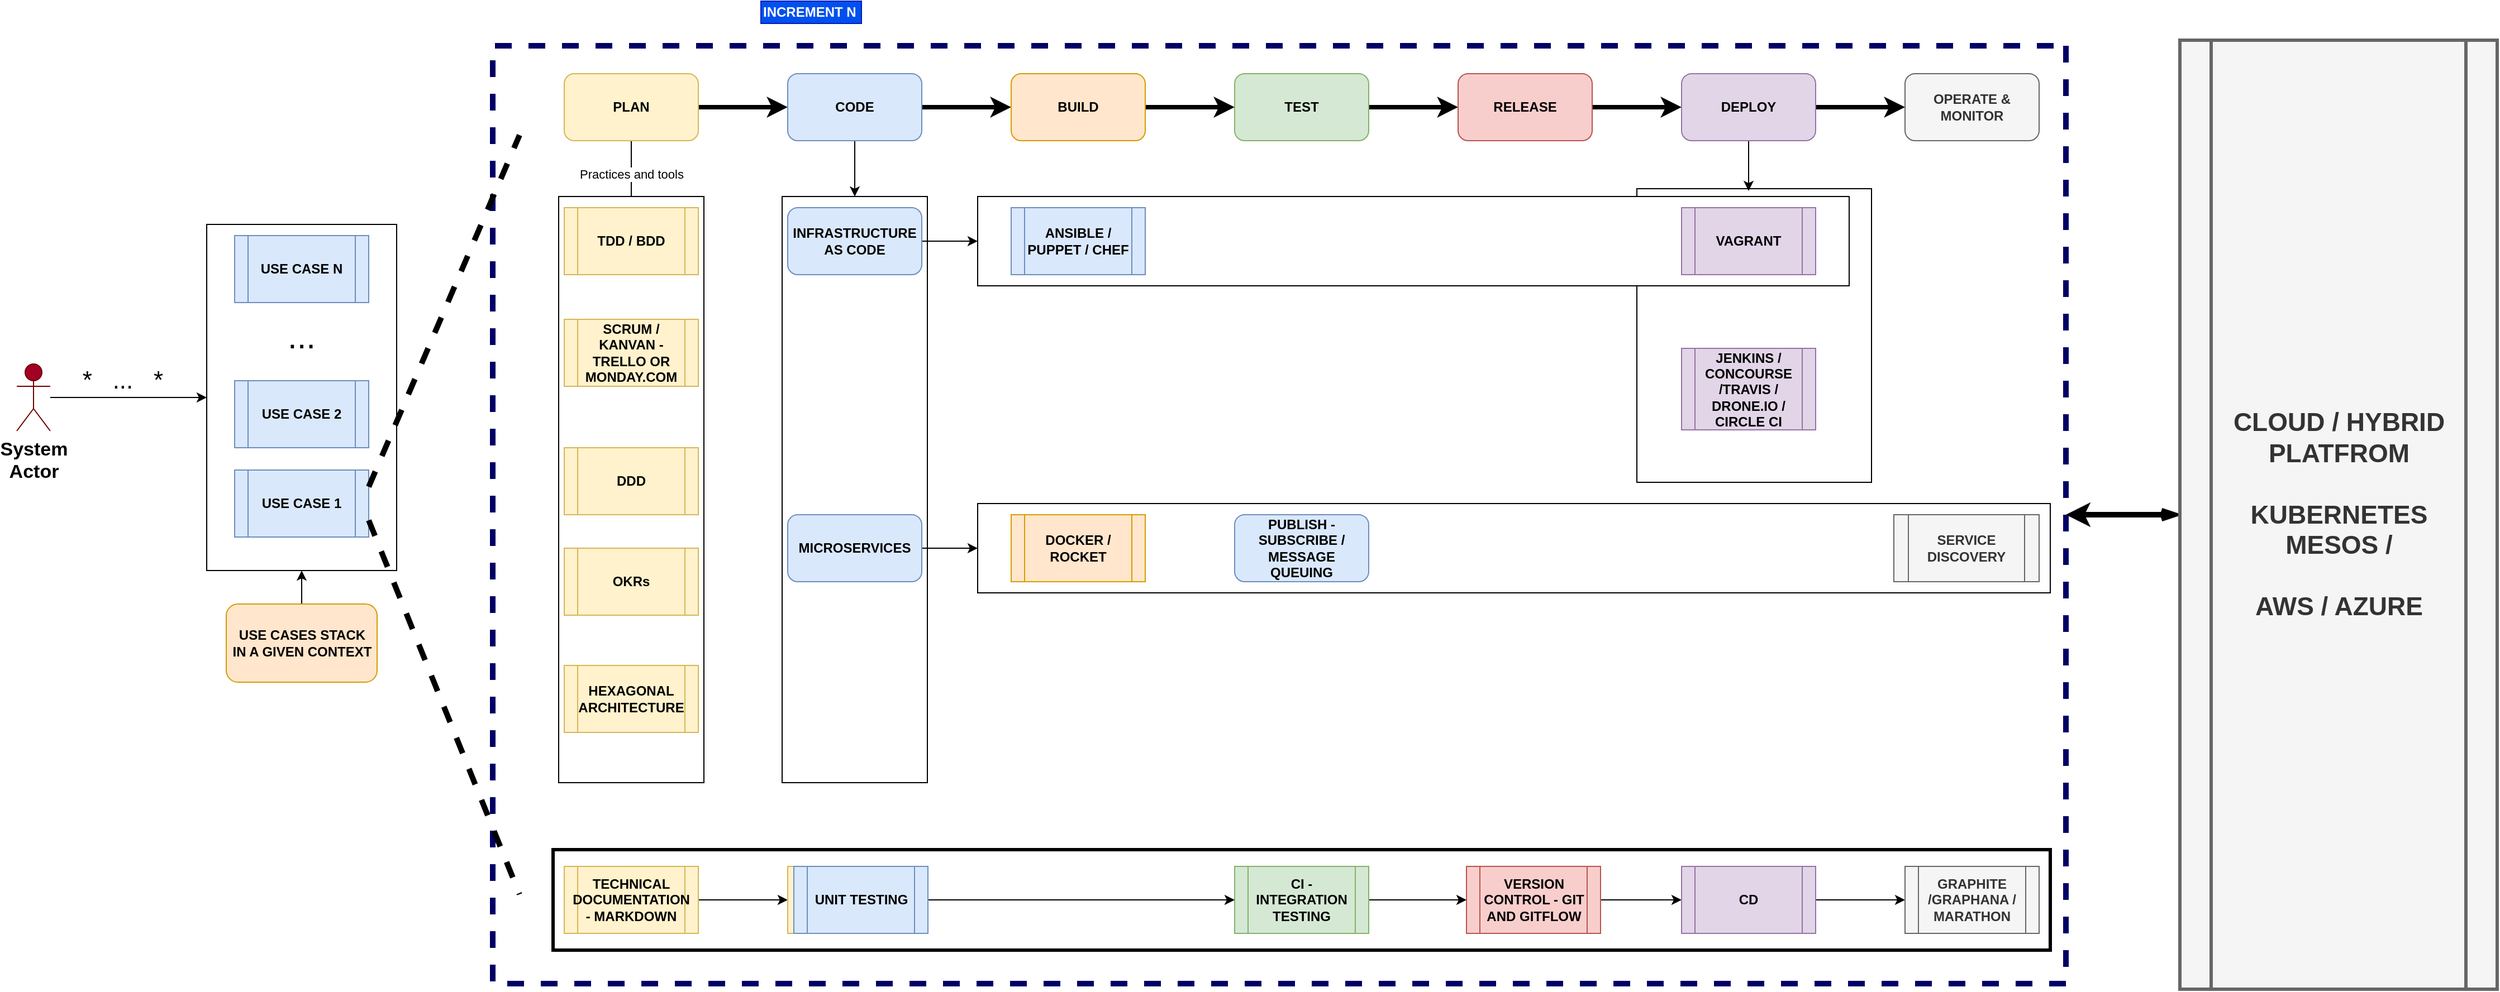 <mxfile version="11.1.2" type="google"><diagram id="YcmuSLbPdouQr_23vnyY" name="Page-1"><mxGraphModel dx="2522" dy="1650" grid="1" gridSize="10" guides="1" tooltips="1" connect="1" arrows="1" fold="1" page="1" pageScale="1" pageWidth="827" pageHeight="1169" math="0" shadow="0"><root><mxCell id="0"/><mxCell id="1" parent="0"/><mxCell id="ZgRVs-2O_2lIZbLbdkYy-42" value="" style="rounded=0;whiteSpace=wrap;html=1;dashed=1;strokeColor=#000066;strokeWidth=5;rotation=90;" parent="1" vertex="1"><mxGeometry x="-460" y="-324" width="840" height="1408" as="geometry"/></mxCell><mxCell id="0cGqEZGla3xC0IMa4PjM-22" value="" style="rounded=0;whiteSpace=wrap;html=1;" parent="1" vertex="1"><mxGeometry x="280" y="88" width="210" height="263" as="geometry"/></mxCell><mxCell id="0cGqEZGla3xC0IMa4PjM-7" value="" style="rounded=0;whiteSpace=wrap;html=1;" parent="1" vertex="1"><mxGeometry x="-485" y="95" width="130" height="525" as="geometry"/></mxCell><mxCell id="0cGqEZGla3xC0IMa4PjM-3" value="" style="rounded=0;whiteSpace=wrap;html=1;strokeWidth=3;" parent="1" vertex="1"><mxGeometry x="-690" y="680" width="1340" height="90" as="geometry"/></mxCell><mxCell id="ZgRVs-2O_2lIZbLbdkYy-2" value="" style="rounded=0;whiteSpace=wrap;html=1;" parent="1" vertex="1"><mxGeometry x="-310" y="95" width="780" height="80" as="geometry"/></mxCell><mxCell id="0cGqEZGla3xC0IMa4PjM-15" value="" style="edgeStyle=orthogonalEdgeStyle;rounded=0;orthogonalLoop=1;jettySize=auto;html=1;entryX=0;entryY=0.5;entryDx=0;entryDy=0;" parent="1" source="ZgRVs-2O_2lIZbLbdkYy-3" target="ZgRVs-2O_2lIZbLbdkYy-2" edge="1"><mxGeometry relative="1" as="geometry"/></mxCell><mxCell id="ZgRVs-2O_2lIZbLbdkYy-3" value="INFRASTRUCTURE AS CODE " style="rounded=1;whiteSpace=wrap;html=1;fontStyle=1;fillColor=#dae8fc;strokeColor=#6c8ebf;" parent="1" vertex="1"><mxGeometry x="-480" y="105" width="120" height="60" as="geometry"/></mxCell><mxCell id="0cGqEZGla3xC0IMa4PjM-19" value="" style="edgeStyle=orthogonalEdgeStyle;rounded=0;orthogonalLoop=1;jettySize=auto;html=1;entryX=0;entryY=0.5;entryDx=0;entryDy=0;" parent="1" source="ZgRVs-2O_2lIZbLbdkYy-4" target="ZgRVs-2O_2lIZbLbdkYy-16" edge="1"><mxGeometry relative="1" as="geometry"/></mxCell><mxCell id="ZgRVs-2O_2lIZbLbdkYy-4" value="MICROSERVICES" style="rounded=1;whiteSpace=wrap;html=1;fontStyle=1;fillColor=#dae8fc;strokeColor=#6c8ebf;" parent="1" vertex="1"><mxGeometry x="-480" y="380" width="120" height="60" as="geometry"/></mxCell><mxCell id="ZgRVs-2O_2lIZbLbdkYy-5" value="FUNCTIONAL PROGRAMMING - GO / RUST / ELIXIR" style="rounded=1;whiteSpace=wrap;html=1;fillColor=#dae8fc;strokeColor=#6c8ebf;fontStyle=1" parent="1" vertex="1"><mxGeometry x="-80" y="380" width="120" height="60" as="geometry"/></mxCell><mxCell id="BX69n0hId4zrKsdPu4fu-22" value="" style="edgeStyle=orthogonalEdgeStyle;rounded=0;orthogonalLoop=1;jettySize=auto;html=1;labelBackgroundColor=#000000;strokeColor=#000000;strokeWidth=4;fontSize=22;fontColor=#000000;" parent="1" source="ZgRVs-2O_2lIZbLbdkYy-6" target="BX69n0hId4zrKsdPu4fu-21" edge="1"><mxGeometry relative="1" as="geometry"/></mxCell><mxCell id="0cGqEZGla3xC0IMa4PjM-6" value="Practices and tools" style="edgeStyle=orthogonalEdgeStyle;rounded=0;orthogonalLoop=1;jettySize=auto;html=1;" parent="1" source="ZgRVs-2O_2lIZbLbdkYy-6" target="ZgRVs-2O_2lIZbLbdkYy-21" edge="1"><mxGeometry relative="1" as="geometry"/></mxCell><mxCell id="ZgRVs-2O_2lIZbLbdkYy-6" value="PLAN" style="rounded=1;whiteSpace=wrap;html=1;fillColor=#fff2cc;strokeColor=#d6b656;fontStyle=1" parent="1" vertex="1"><mxGeometry x="-680" y="-15" width="120" height="60" as="geometry"/></mxCell><mxCell id="BX69n0hId4zrKsdPu4fu-24" value="" style="edgeStyle=orthogonalEdgeStyle;rounded=0;orthogonalLoop=1;jettySize=auto;html=1;labelBackgroundColor=#000000;strokeColor=#000000;strokeWidth=4;fontSize=22;fontColor=#000000;" parent="1" source="BX69n0hId4zrKsdPu4fu-21" target="BX69n0hId4zrKsdPu4fu-23" edge="1"><mxGeometry relative="1" as="geometry"/></mxCell><mxCell id="0cGqEZGla3xC0IMa4PjM-8" value="" style="edgeStyle=orthogonalEdgeStyle;rounded=0;orthogonalLoop=1;jettySize=auto;html=1;" parent="1" source="BX69n0hId4zrKsdPu4fu-21" target="0cGqEZGla3xC0IMa4PjM-7" edge="1"><mxGeometry relative="1" as="geometry"/></mxCell><mxCell id="BX69n0hId4zrKsdPu4fu-21" value="CODE" style="rounded=1;whiteSpace=wrap;html=1;fillColor=#dae8fc;strokeColor=#6c8ebf;fontStyle=1" parent="1" vertex="1"><mxGeometry x="-480" y="-15" width="120" height="60" as="geometry"/></mxCell><mxCell id="BX69n0hId4zrKsdPu4fu-26" value="" style="edgeStyle=orthogonalEdgeStyle;rounded=0;orthogonalLoop=1;jettySize=auto;html=1;labelBackgroundColor=#000000;strokeColor=#000000;strokeWidth=4;fontSize=22;fontColor=#000000;" parent="1" source="BX69n0hId4zrKsdPu4fu-23" target="BX69n0hId4zrKsdPu4fu-25" edge="1"><mxGeometry relative="1" as="geometry"/></mxCell><mxCell id="BX69n0hId4zrKsdPu4fu-23" value="BUILD" style="rounded=1;whiteSpace=wrap;html=1;fillColor=#ffe6cc;strokeColor=#d79b00;fontStyle=1" parent="1" vertex="1"><mxGeometry x="-280" y="-15" width="120" height="60" as="geometry"/></mxCell><mxCell id="BX69n0hId4zrKsdPu4fu-28" value="" style="edgeStyle=orthogonalEdgeStyle;rounded=0;orthogonalLoop=1;jettySize=auto;html=1;labelBackgroundColor=#000000;strokeColor=#000000;strokeWidth=4;fontSize=22;fontColor=#000000;" parent="1" source="BX69n0hId4zrKsdPu4fu-25" target="BX69n0hId4zrKsdPu4fu-27" edge="1"><mxGeometry relative="1" as="geometry"/></mxCell><mxCell id="BX69n0hId4zrKsdPu4fu-25" value="TEST" style="rounded=1;whiteSpace=wrap;html=1;fillColor=#d5e8d4;strokeColor=#82b366;fontStyle=1" parent="1" vertex="1"><mxGeometry x="-80" y="-15" width="120" height="60" as="geometry"/></mxCell><mxCell id="BX69n0hId4zrKsdPu4fu-30" value="" style="edgeStyle=orthogonalEdgeStyle;rounded=0;orthogonalLoop=1;jettySize=auto;html=1;labelBackgroundColor=#000000;strokeColor=#000000;strokeWidth=4;fontSize=22;fontColor=#000000;" parent="1" source="BX69n0hId4zrKsdPu4fu-27" target="BX69n0hId4zrKsdPu4fu-29" edge="1"><mxGeometry relative="1" as="geometry"/></mxCell><mxCell id="BX69n0hId4zrKsdPu4fu-27" value="RELEASE" style="rounded=1;whiteSpace=wrap;html=1;fillColor=#f8cecc;strokeColor=#b85450;fontStyle=1" parent="1" vertex="1"><mxGeometry x="120" y="-15" width="120" height="60" as="geometry"/></mxCell><mxCell id="BX69n0hId4zrKsdPu4fu-32" value="" style="edgeStyle=orthogonalEdgeStyle;rounded=0;orthogonalLoop=1;jettySize=auto;html=1;labelBackgroundColor=#000000;strokeColor=#000000;strokeWidth=4;fontSize=22;fontColor=#000000;" parent="1" source="BX69n0hId4zrKsdPu4fu-29" target="BX69n0hId4zrKsdPu4fu-31" edge="1"><mxGeometry relative="1" as="geometry"/></mxCell><mxCell id="0cGqEZGla3xC0IMa4PjM-23" value="" style="edgeStyle=orthogonalEdgeStyle;rounded=0;orthogonalLoop=1;jettySize=auto;html=1;" parent="1" source="BX69n0hId4zrKsdPu4fu-29" edge="1"><mxGeometry relative="1" as="geometry"><mxPoint x="380" y="90" as="targetPoint"/></mxGeometry></mxCell><mxCell id="BX69n0hId4zrKsdPu4fu-29" value="DEPLOY" style="rounded=1;whiteSpace=wrap;html=1;fillColor=#e1d5e7;strokeColor=#9673a6;fontStyle=1" parent="1" vertex="1"><mxGeometry x="320" y="-15" width="120" height="60" as="geometry"/></mxCell><mxCell id="BX69n0hId4zrKsdPu4fu-31" value="OPERATE &amp;amp; MONITOR" style="rounded=1;whiteSpace=wrap;html=1;fillColor=#f5f5f5;strokeColor=#666666;fontStyle=1;fontColor=#333333;" parent="1" vertex="1"><mxGeometry x="520" y="-15" width="120" height="60" as="geometry"/></mxCell><mxCell id="ZgRVs-2O_2lIZbLbdkYy-8" value="ANSIBLE / PUPPET / CHEF" style="shape=process;whiteSpace=wrap;html=1;fontStyle=1;fillColor=#dae8fc;strokeColor=#6c8ebf;" parent="1" vertex="1"><mxGeometry x="-280" y="105" width="120" height="60" as="geometry"/></mxCell><mxCell id="ZgRVs-2O_2lIZbLbdkYy-9" value="&lt;b&gt;VAGRANT&lt;/b&gt;" style="shape=process;whiteSpace=wrap;html=1;fillColor=#e1d5e7;strokeColor=#9673a6;" parent="1" vertex="1"><mxGeometry x="320" y="105" width="120" height="60" as="geometry"/></mxCell><mxCell id="ZgRVs-2O_2lIZbLbdkYy-16" value="" style="rounded=0;whiteSpace=wrap;html=1;" parent="1" vertex="1"><mxGeometry x="-310" y="370" width="960" height="80" as="geometry"/></mxCell><mxCell id="ZgRVs-2O_2lIZbLbdkYy-17" value="DOCKER / ROCKET " style="shape=process;whiteSpace=wrap;html=1;fontStyle=1;fillColor=#ffe6cc;strokeColor=#d79b00;" parent="1" vertex="1"><mxGeometry x="-280" y="380" width="120" height="60" as="geometry"/></mxCell><mxCell id="ZgRVs-2O_2lIZbLbdkYy-18" value="SERVICE DISCOVERY" style="shape=process;whiteSpace=wrap;html=1;fontStyle=1;fillColor=#f5f5f5;strokeColor=#666666;fontColor=#333333;" parent="1" vertex="1"><mxGeometry x="510" y="380" width="130" height="60" as="geometry"/></mxCell><mxCell id="ZgRVs-2O_2lIZbLbdkYy-20" value="" style="rounded=0;whiteSpace=wrap;html=1;" parent="1" vertex="1"><mxGeometry x="-685" y="95" width="130" height="525" as="geometry"/></mxCell><mxCell id="ZgRVs-2O_2lIZbLbdkYy-21" value="TDD / BDD" style="shape=process;whiteSpace=wrap;html=1;fillColor=#fff2cc;strokeColor=#d6b656;fontStyle=1" parent="1" vertex="1"><mxGeometry x="-680" y="105" width="120" height="60" as="geometry"/></mxCell><mxCell id="0cGqEZGla3xC0IMa4PjM-27" value="" style="edgeStyle=orthogonalEdgeStyle;rounded=0;orthogonalLoop=1;jettySize=auto;html=1;" parent="1" source="ZgRVs-2O_2lIZbLbdkYy-22" target="0cGqEZGla3xC0IMa4PjM-26" edge="1"><mxGeometry relative="1" as="geometry"/></mxCell><mxCell id="ZgRVs-2O_2lIZbLbdkYy-22" value="TECHNICAL DOCUMENTATION - MARKDOWN" style="shape=process;whiteSpace=wrap;html=1;fillColor=#fff2cc;strokeColor=#d6b656;fontStyle=1" parent="1" vertex="1"><mxGeometry x="-680" y="695" width="120" height="60" as="geometry"/></mxCell><mxCell id="0cGqEZGla3xC0IMa4PjM-26" value="TECHNICAL DOCUMENTATION - MARKDOWN" style="shape=process;whiteSpace=wrap;html=1;fillColor=#fff2cc;strokeColor=#d6b656;fontStyle=1" parent="1" vertex="1"><mxGeometry x="-480" y="695" width="120" height="60" as="geometry"/></mxCell><mxCell id="0cGqEZGla3xC0IMa4PjM-34" style="edgeStyle=orthogonalEdgeStyle;rounded=0;orthogonalLoop=1;jettySize=auto;html=1;entryX=0;entryY=0.5;entryDx=0;entryDy=0;" parent="1" source="ZgRVs-2O_2lIZbLbdkYy-23" target="0cGqEZGla3xC0IMa4PjM-10" edge="1"><mxGeometry relative="1" as="geometry"/></mxCell><mxCell id="ZgRVs-2O_2lIZbLbdkYy-23" value="VERSION CONTROL - GIT AND GITFLOW" style="shape=process;whiteSpace=wrap;html=1;fillColor=#f8cecc;strokeColor=#b85450;fontStyle=1" parent="1" vertex="1"><mxGeometry x="127.5" y="695" width="120" height="60" as="geometry"/></mxCell><mxCell id="ZgRVs-2O_2lIZbLbdkYy-24" value="SCRUM / KANVAN - TRELLO OR MONDAY.COM" style="shape=process;whiteSpace=wrap;html=1;fillColor=#fff2cc;strokeColor=#d6b656;fontStyle=1" parent="1" vertex="1"><mxGeometry x="-680" y="205" width="120" height="60" as="geometry"/></mxCell><mxCell id="ZgRVs-2O_2lIZbLbdkYy-26" value="JENKINS / CONCOURSE /TRAVIS / DRONE.IO / CIRCLE CI " style="shape=process;whiteSpace=wrap;html=1;fontStyle=1;fillColor=#e1d5e7;strokeColor=#9673a6;" parent="1" vertex="1"><mxGeometry x="320" y="231" width="120" height="73" as="geometry"/></mxCell><mxCell id="BX69n0hId4zrKsdPu4fu-35" value="" style="edgeStyle=orthogonalEdgeStyle;rounded=0;orthogonalLoop=1;jettySize=auto;html=1;labelBackgroundColor=#000000;strokeColor=#000000;strokeWidth=5;fontSize=22;fontColor=#000000;startArrow=openThin;startFill=0;" parent="1" source="ZgRVs-2O_2lIZbLbdkYy-39" target="ZgRVs-2O_2lIZbLbdkYy-42" edge="1"><mxGeometry relative="1" as="geometry"/></mxCell><mxCell id="ZgRVs-2O_2lIZbLbdkYy-39" value="&lt;div style=&quot;font-size: 23px&quot;&gt;CLOUD / HYBRID PLATFROM&lt;/div&gt;&lt;div style=&quot;font-size: 23px&quot;&gt;&lt;br&gt;&lt;/div&gt;&lt;div style=&quot;font-size: 23px&quot;&gt;KUBERNETES &lt;br&gt;&lt;/div&gt;&lt;div style=&quot;font-size: 23px&quot;&gt; MESOS /&lt;/div&gt;&lt;div style=&quot;font-size: 23px&quot;&gt;&lt;br&gt;&lt;/div&gt;&lt;div style=&quot;font-size: 23px&quot;&gt; AWS / AZURE&lt;br style=&quot;font-size: 23px&quot;&gt;&lt;/div&gt;" style="shape=process;whiteSpace=wrap;html=1;fillColor=#f5f5f5;strokeColor=#666666;fontStyle=1;fontColor=#333333;strokeWidth=3;fontSize=23;" parent="1" vertex="1"><mxGeometry x="766" y="-45" width="284" height="850" as="geometry"/></mxCell><mxCell id="ZgRVs-2O_2lIZbLbdkYy-43" value="&lt;b&gt;INCREMENT N&lt;/b&gt;" style="text;html=1;resizable=0;points=[];autosize=1;align=left;verticalAlign=top;spacingTop=-4;fillColor=#0050ef;strokeColor=#001DBC;fontColor=#ffffff;" parent="1" vertex="1"><mxGeometry x="-504" y="-80" width="90" height="20" as="geometry"/></mxCell><mxCell id="BX69n0hId4zrKsdPu4fu-1" value="" style="rounded=0;whiteSpace=wrap;html=1;" parent="1" vertex="1"><mxGeometry x="-1000" y="120" width="170" height="310" as="geometry"/></mxCell><mxCell id="BX69n0hId4zrKsdPu4fu-3" value="" style="edgeStyle=orthogonalEdgeStyle;rounded=0;orthogonalLoop=1;jettySize=auto;html=1;" parent="1" source="BX69n0hId4zrKsdPu4fu-2" target="BX69n0hId4zrKsdPu4fu-1" edge="1"><mxGeometry relative="1" as="geometry"/></mxCell><mxCell id="BX69n0hId4zrKsdPu4fu-2" value="&lt;div&gt;USE CASES STACK&lt;/div&gt;&lt;div&gt;IN A GIVEN CONTEXT&lt;br&gt;&lt;/div&gt;" style="rounded=1;whiteSpace=wrap;html=1;fillColor=#ffe6cc;strokeColor=#d79b00;fontStyle=1" parent="1" vertex="1"><mxGeometry x="-982.5" y="460" width="135" height="70" as="geometry"/></mxCell><mxCell id="BX69n0hId4zrKsdPu4fu-4" value="USE CASE 1" style="shape=process;whiteSpace=wrap;html=1;fillColor=#dae8fc;strokeColor=#6c8ebf;fontStyle=1" parent="1" vertex="1"><mxGeometry x="-975" y="340" width="120" height="60" as="geometry"/></mxCell><mxCell id="BX69n0hId4zrKsdPu4fu-5" value="USE CASE 2" style="shape=process;whiteSpace=wrap;html=1;fillColor=#dae8fc;strokeColor=#6c8ebf;fontStyle=1" parent="1" vertex="1"><mxGeometry x="-975" y="260" width="120" height="60" as="geometry"/></mxCell><mxCell id="BX69n0hId4zrKsdPu4fu-6" value="USE CASE N" style="shape=process;whiteSpace=wrap;html=1;fillColor=#dae8fc;strokeColor=#6c8ebf;fontStyle=1" parent="1" vertex="1"><mxGeometry x="-975" y="130" width="120" height="60" as="geometry"/></mxCell><mxCell id="BX69n0hId4zrKsdPu4fu-7" value="..." style="text;html=1;strokeColor=none;fillColor=none;align=center;verticalAlign=middle;whiteSpace=wrap;rounded=0;fontSize=30;" parent="1" vertex="1"><mxGeometry x="-935" y="210" width="40" height="20" as="geometry"/></mxCell><mxCell id="BX69n0hId4zrKsdPu4fu-11" style="edgeStyle=orthogonalEdgeStyle;rounded=0;orthogonalLoop=1;jettySize=auto;html=1;entryX=0;entryY=0.5;entryDx=0;entryDy=0;fontSize=21;fontColor=#000000;" parent="1" source="BX69n0hId4zrKsdPu4fu-10" target="BX69n0hId4zrKsdPu4fu-1" edge="1"><mxGeometry relative="1" as="geometry"/></mxCell><mxCell id="BX69n0hId4zrKsdPu4fu-10" value="&lt;div style=&quot;font-size: 17px&quot;&gt;&lt;font style=&quot;font-size: 17px&quot;&gt;System&lt;/font&gt;&lt;/div&gt;&lt;div style=&quot;font-size: 17px&quot;&gt;&lt;font style=&quot;font-size: 17px&quot;&gt;Actor&lt;/font&gt;&lt;br&gt;&lt;/div&gt;" style="shape=umlActor;verticalLabelPosition=bottom;labelBackgroundColor=#ffffff;verticalAlign=top;html=1;outlineConnect=0;fontSize=21;fillColor=#a20025;strokeColor=#6F0000;fontColor=#000000;fontStyle=1" parent="1" vertex="1"><mxGeometry x="-1170" y="245" width="30" height="60" as="geometry"/></mxCell><mxCell id="BX69n0hId4zrKsdPu4fu-13" value="&lt;font style=&quot;font-size: 22px;&quot;&gt;* &amp;nbsp; ...&amp;nbsp;&amp;nbsp; *&lt;br style=&quot;font-size: 22px;&quot;&gt;&lt;/font&gt;" style="text;html=1;strokeColor=none;fillColor=none;align=center;verticalAlign=middle;whiteSpace=wrap;rounded=0;fontSize=22;fontColor=#000000;" parent="1" vertex="1"><mxGeometry x="-1120" y="250" width="90" height="20" as="geometry"/></mxCell><mxCell id="BX69n0hId4zrKsdPu4fu-19" value="" style="endArrow=none;dashed=1;html=1;fontSize=22;fontColor=#000000;exitX=1;exitY=0.25;exitDx=0;exitDy=0;labelBackgroundColor=#000000;strokeColor=#000000;strokeWidth=5;" parent="1" source="BX69n0hId4zrKsdPu4fu-4" edge="1"><mxGeometry width="50" height="50" relative="1" as="geometry"><mxPoint x="-800" y="350" as="sourcePoint"/><mxPoint x="-720" y="40" as="targetPoint"/></mxGeometry></mxCell><mxCell id="BX69n0hId4zrKsdPu4fu-20" value="" style="endArrow=none;dashed=1;html=1;fontSize=22;fontColor=#000000;exitX=1;exitY=0.75;exitDx=0;exitDy=0;labelBackgroundColor=#000000;strokeColor=#000000;strokeWidth=5;" parent="1" source="BX69n0hId4zrKsdPu4fu-4" edge="1"><mxGeometry width="50" height="50" relative="1" as="geometry"><mxPoint x="-845" y="365" as="sourcePoint"/><mxPoint x="-720" y="720" as="targetPoint"/></mxGeometry></mxCell><mxCell id="0cGqEZGla3xC0IMa4PjM-1" value="DDD" style="shape=process;whiteSpace=wrap;html=1;fillColor=#fff2cc;strokeColor=#d6b656;fontStyle=1" parent="1" vertex="1"><mxGeometry x="-680" y="320" width="120" height="60" as="geometry"/></mxCell><mxCell id="0cGqEZGla3xC0IMa4PjM-2" value="OKRs" style="shape=process;whiteSpace=wrap;html=1;fillColor=#fff2cc;strokeColor=#d6b656;fontStyle=1" parent="1" vertex="1"><mxGeometry x="-680" y="410" width="120" height="60" as="geometry"/></mxCell><mxCell id="0cGqEZGla3xC0IMa4PjM-5" value="HEXAGONAL ARCHITECTURE" style="shape=process;whiteSpace=wrap;html=1;fillColor=#fff2cc;strokeColor=#d6b656;fontStyle=1" parent="1" vertex="1"><mxGeometry x="-680" y="515" width="120" height="60" as="geometry"/></mxCell><mxCell id="0cGqEZGla3xC0IMa4PjM-35" style="edgeStyle=orthogonalEdgeStyle;rounded=0;orthogonalLoop=1;jettySize=auto;html=1;entryX=0;entryY=0.5;entryDx=0;entryDy=0;" parent="1" source="0cGqEZGla3xC0IMa4PjM-10" target="0cGqEZGla3xC0IMa4PjM-16" edge="1"><mxGeometry relative="1" as="geometry"/></mxCell><mxCell id="0cGqEZGla3xC0IMa4PjM-10" value="CD" style="shape=process;whiteSpace=wrap;html=1;fillColor=#e1d5e7;strokeColor=#9673a6;fontStyle=1" parent="1" vertex="1"><mxGeometry x="320" y="695" width="120" height="60" as="geometry"/></mxCell><mxCell id="0cGqEZGla3xC0IMa4PjM-33" style="edgeStyle=orthogonalEdgeStyle;rounded=0;orthogonalLoop=1;jettySize=auto;html=1;entryX=0;entryY=0.5;entryDx=0;entryDy=0;" parent="1" source="0cGqEZGla3xC0IMa4PjM-13" target="ZgRVs-2O_2lIZbLbdkYy-23" edge="1"><mxGeometry relative="1" as="geometry"/></mxCell><mxCell id="0cGqEZGla3xC0IMa4PjM-13" value="CI - INTEGRATION TESTING" style="shape=process;whiteSpace=wrap;html=1;fillColor=#d5e8d4;strokeColor=#82b366;fontStyle=1" parent="1" vertex="1"><mxGeometry x="-80" y="695" width="120" height="60" as="geometry"/></mxCell><mxCell id="0cGqEZGla3xC0IMa4PjM-16" value="GRAPHITE /GRAPHANA / MARATHON" style="shape=process;whiteSpace=wrap;html=1;fillColor=#f5f5f5;strokeColor=#666666;fontStyle=1;fontColor=#333333;" parent="1" vertex="1"><mxGeometry x="520" y="695" width="120" height="60" as="geometry"/></mxCell><mxCell id="0cGqEZGla3xC0IMa4PjM-30" style="edgeStyle=orthogonalEdgeStyle;rounded=0;orthogonalLoop=1;jettySize=auto;html=1;exitX=1;exitY=0.5;exitDx=0;exitDy=0;entryX=0;entryY=0.5;entryDx=0;entryDy=0;" parent="1" source="0cGqEZGla3xC0IMa4PjM-17" target="0cGqEZGla3xC0IMa4PjM-13" edge="1"><mxGeometry relative="1" as="geometry"/></mxCell><mxCell id="0cGqEZGla3xC0IMa4PjM-17" value="UNIT TESTING" style="shape=process;whiteSpace=wrap;html=1;fillColor=#dae8fc;strokeColor=#6c8ebf;fontStyle=1" parent="1" vertex="1"><mxGeometry x="-474.5" y="695" width="120" height="60" as="geometry"/></mxCell><mxCell id="0cGqEZGla3xC0IMa4PjM-20" value="PUBLISH - SUBSCRIBE / MESSAGE QUEUING" style="rounded=1;whiteSpace=wrap;html=1;fontStyle=1;fillColor=#dae8fc;strokeColor=#6c8ebf;" parent="1" vertex="1"><mxGeometry x="-80" y="380" width="120" height="60" as="geometry"/></mxCell></root></mxGraphModel></diagram></mxfile>